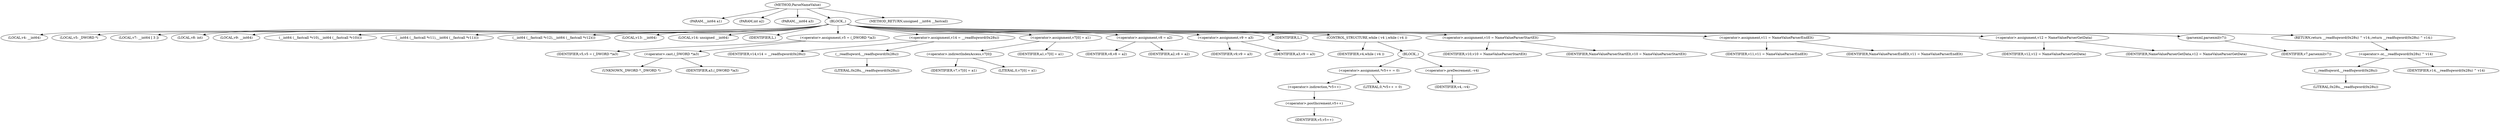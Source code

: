 digraph ParseNameValue {  
"1000111" [label = "(METHOD,ParseNameValue)" ]
"1000112" [label = "(PARAM,__int64 a1)" ]
"1000113" [label = "(PARAM,int a2)" ]
"1000114" [label = "(PARAM,__int64 a3)" ]
"1000115" [label = "(BLOCK,,)" ]
"1000116" [label = "(LOCAL,v4: __int64)" ]
"1000117" [label = "(LOCAL,v5: _DWORD *)" ]
"1000118" [label = "(LOCAL,v7: __int64 [ 3 ])" ]
"1000119" [label = "(LOCAL,v8: int)" ]
"1000120" [label = "(LOCAL,v9: __int64)" ]
"1000121" [label = "(__int64 (__fastcall *v10),__int64 (__fastcall *v10)())" ]
"1000122" [label = "(__int64 (__fastcall *v11),__int64 (__fastcall *v11)())" ]
"1000123" [label = "(__int64 (__fastcall *v12),__int64 (__fastcall *v12)())" ]
"1000124" [label = "(LOCAL,v13: __int64)" ]
"1000125" [label = "(LOCAL,v14: unsigned __int64)" ]
"1000126" [label = "(IDENTIFIER,L,)" ]
"1000127" [label = "(<operator>.assignment,v5 = (_DWORD *)a3)" ]
"1000128" [label = "(IDENTIFIER,v5,v5 = (_DWORD *)a3)" ]
"1000129" [label = "(<operator>.cast,(_DWORD *)a3)" ]
"1000130" [label = "(UNKNOWN,_DWORD *,_DWORD *)" ]
"1000131" [label = "(IDENTIFIER,a3,(_DWORD *)a3)" ]
"1000132" [label = "(<operator>.assignment,v14 = __readfsqword(0x28u))" ]
"1000133" [label = "(IDENTIFIER,v14,v14 = __readfsqword(0x28u))" ]
"1000134" [label = "(__readfsqword,__readfsqword(0x28u))" ]
"1000135" [label = "(LITERAL,0x28u,__readfsqword(0x28u))" ]
"1000136" [label = "(<operator>.assignment,v7[0] = a1)" ]
"1000137" [label = "(<operator>.indirectIndexAccess,v7[0])" ]
"1000138" [label = "(IDENTIFIER,v7,v7[0] = a1)" ]
"1000139" [label = "(LITERAL,0,v7[0] = a1)" ]
"1000140" [label = "(IDENTIFIER,a1,v7[0] = a1)" ]
"1000141" [label = "(<operator>.assignment,v8 = a2)" ]
"1000142" [label = "(IDENTIFIER,v8,v8 = a2)" ]
"1000143" [label = "(IDENTIFIER,a2,v8 = a2)" ]
"1000144" [label = "(<operator>.assignment,v9 = a3)" ]
"1000145" [label = "(IDENTIFIER,v9,v9 = a3)" ]
"1000146" [label = "(IDENTIFIER,a3,v9 = a3)" ]
"1000147" [label = "(IDENTIFIER,L,)" ]
"1000148" [label = "(CONTROL_STRUCTURE,while ( v4 ),while ( v4 ))" ]
"1000149" [label = "(IDENTIFIER,v4,while ( v4 ))" ]
"1000150" [label = "(BLOCK,,)" ]
"1000151" [label = "(<operator>.assignment,*v5++ = 0)" ]
"1000152" [label = "(<operator>.indirection,*v5++)" ]
"1000153" [label = "(<operator>.postIncrement,v5++)" ]
"1000154" [label = "(IDENTIFIER,v5,v5++)" ]
"1000155" [label = "(LITERAL,0,*v5++ = 0)" ]
"1000156" [label = "(<operator>.preDecrement,--v4)" ]
"1000157" [label = "(IDENTIFIER,v4,--v4)" ]
"1000158" [label = "(<operator>.assignment,v10 = NameValueParserStartElt)" ]
"1000159" [label = "(IDENTIFIER,v10,v10 = NameValueParserStartElt)" ]
"1000160" [label = "(IDENTIFIER,NameValueParserStartElt,v10 = NameValueParserStartElt)" ]
"1000161" [label = "(<operator>.assignment,v11 = NameValueParserEndElt)" ]
"1000162" [label = "(IDENTIFIER,v11,v11 = NameValueParserEndElt)" ]
"1000163" [label = "(IDENTIFIER,NameValueParserEndElt,v11 = NameValueParserEndElt)" ]
"1000164" [label = "(<operator>.assignment,v12 = NameValueParserGetData)" ]
"1000165" [label = "(IDENTIFIER,v12,v12 = NameValueParserGetData)" ]
"1000166" [label = "(IDENTIFIER,NameValueParserGetData,v12 = NameValueParserGetData)" ]
"1000167" [label = "(parsexml,parsexml(v7))" ]
"1000168" [label = "(IDENTIFIER,v7,parsexml(v7))" ]
"1000169" [label = "(RETURN,return __readfsqword(0x28u) ^ v14;,return __readfsqword(0x28u) ^ v14;)" ]
"1000170" [label = "(<operator>.or,__readfsqword(0x28u) ^ v14)" ]
"1000171" [label = "(__readfsqword,__readfsqword(0x28u))" ]
"1000172" [label = "(LITERAL,0x28u,__readfsqword(0x28u))" ]
"1000173" [label = "(IDENTIFIER,v14,__readfsqword(0x28u) ^ v14)" ]
"1000174" [label = "(METHOD_RETURN,unsigned __int64 __fastcall)" ]
  "1000111" -> "1000112" 
  "1000111" -> "1000113" 
  "1000111" -> "1000114" 
  "1000111" -> "1000115" 
  "1000111" -> "1000174" 
  "1000115" -> "1000116" 
  "1000115" -> "1000117" 
  "1000115" -> "1000118" 
  "1000115" -> "1000119" 
  "1000115" -> "1000120" 
  "1000115" -> "1000121" 
  "1000115" -> "1000122" 
  "1000115" -> "1000123" 
  "1000115" -> "1000124" 
  "1000115" -> "1000125" 
  "1000115" -> "1000126" 
  "1000115" -> "1000127" 
  "1000115" -> "1000132" 
  "1000115" -> "1000136" 
  "1000115" -> "1000141" 
  "1000115" -> "1000144" 
  "1000115" -> "1000147" 
  "1000115" -> "1000148" 
  "1000115" -> "1000158" 
  "1000115" -> "1000161" 
  "1000115" -> "1000164" 
  "1000115" -> "1000167" 
  "1000115" -> "1000169" 
  "1000127" -> "1000128" 
  "1000127" -> "1000129" 
  "1000129" -> "1000130" 
  "1000129" -> "1000131" 
  "1000132" -> "1000133" 
  "1000132" -> "1000134" 
  "1000134" -> "1000135" 
  "1000136" -> "1000137" 
  "1000136" -> "1000140" 
  "1000137" -> "1000138" 
  "1000137" -> "1000139" 
  "1000141" -> "1000142" 
  "1000141" -> "1000143" 
  "1000144" -> "1000145" 
  "1000144" -> "1000146" 
  "1000148" -> "1000149" 
  "1000148" -> "1000150" 
  "1000150" -> "1000151" 
  "1000150" -> "1000156" 
  "1000151" -> "1000152" 
  "1000151" -> "1000155" 
  "1000152" -> "1000153" 
  "1000153" -> "1000154" 
  "1000156" -> "1000157" 
  "1000158" -> "1000159" 
  "1000158" -> "1000160" 
  "1000161" -> "1000162" 
  "1000161" -> "1000163" 
  "1000164" -> "1000165" 
  "1000164" -> "1000166" 
  "1000167" -> "1000168" 
  "1000169" -> "1000170" 
  "1000170" -> "1000171" 
  "1000170" -> "1000173" 
  "1000171" -> "1000172" 
}
